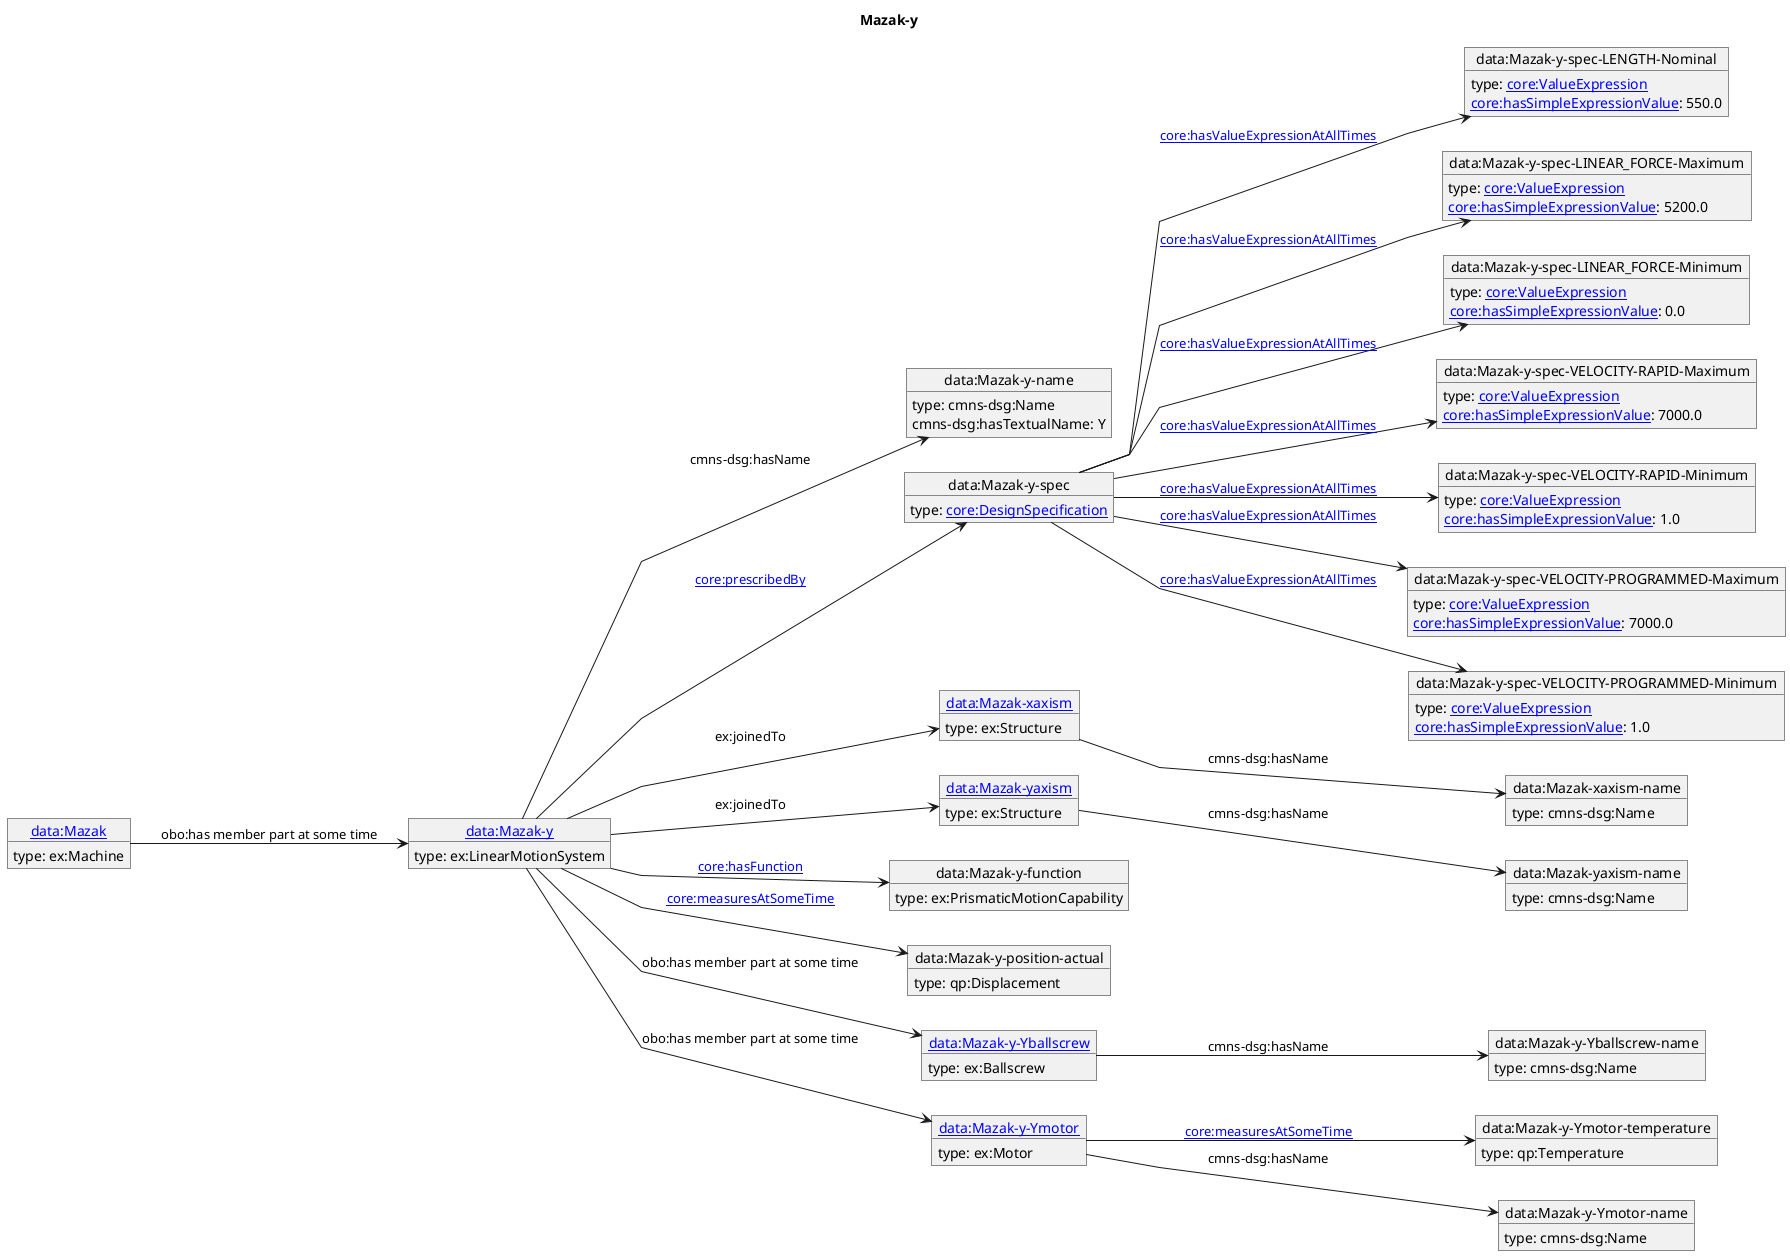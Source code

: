 @startuml
skinparam linetype polyline
left to right direction
title Mazak-y
object "[[./Mazak-y.html data:Mazak-y]]" as o1 {
 type: ex:LinearMotionSystem 
}
object "data:Mazak-y-name" as o2 {
 type: cmns-dsg:Name 
}
object "data:Mazak-y-spec" as o3 {
 type: [[https://spec.industrialontologies.org/ontology/core/Core/DesignSpecification core:DesignSpecification]] 
}
object "data:Mazak-y-spec-LENGTH-Nominal" as o4 {
 type: [[https://spec.industrialontologies.org/ontology/core/Core/ValueExpression core:ValueExpression]] 
}
object "data:Mazak-y-spec-LINEAR_FORCE-Maximum" as o5 {
 type: [[https://spec.industrialontologies.org/ontology/core/Core/ValueExpression core:ValueExpression]] 
}
object "data:Mazak-y-spec-LINEAR_FORCE-Minimum" as o6 {
 type: [[https://spec.industrialontologies.org/ontology/core/Core/ValueExpression core:ValueExpression]] 
}
object "data:Mazak-y-spec-VELOCITY-RAPID-Maximum" as o7 {
 type: [[https://spec.industrialontologies.org/ontology/core/Core/ValueExpression core:ValueExpression]] 
}
object "data:Mazak-y-spec-VELOCITY-RAPID-Minimum" as o8 {
 type: [[https://spec.industrialontologies.org/ontology/core/Core/ValueExpression core:ValueExpression]] 
}
object "data:Mazak-y-spec-VELOCITY-PROGRAMMED-Maximum" as o9 {
 type: [[https://spec.industrialontologies.org/ontology/core/Core/ValueExpression core:ValueExpression]] 
}
object "data:Mazak-y-spec-VELOCITY-PROGRAMMED-Minimum" as o10 {
 type: [[https://spec.industrialontologies.org/ontology/core/Core/ValueExpression core:ValueExpression]] 
}
object "[[./Mazak-xaxism.html data:Mazak-xaxism]]" as o11 {
 type: ex:Structure 
}
object "data:Mazak-xaxism-name" as o12 {
 type: cmns-dsg:Name 
}
object "[[./Mazak-yaxism.html data:Mazak-yaxism]]" as o13 {
 type: ex:Structure 
}
object "data:Mazak-yaxism-name" as o14 {
 type: cmns-dsg:Name 
}
object "data:Mazak-y-function" as o15 {
 type: ex:PrismaticMotionCapability 
}
object "data:Mazak-y-position-actual" as o16 {
 type: qp:Displacement 
}
object "[[./Mazak-y-Yballscrew.html data:Mazak-y-Yballscrew]]" as o17 {
 type: ex:Ballscrew 
}
object "data:Mazak-y-Yballscrew-name" as o18 {
 type: cmns-dsg:Name 
}
object "[[./Mazak-y-Ymotor.html data:Mazak-y-Ymotor]]" as o19 {
 type: ex:Motor 
}
object "data:Mazak-y-Ymotor-temperature" as o20 {
 type: qp:Temperature 
}
object "data:Mazak-y-Ymotor-name" as o21 {
 type: cmns-dsg:Name 
}
object "[[./Mazak.html data:Mazak]]" as o22 {
 type: ex:Machine 
}
o1 --> o2 : cmns-dsg:hasName
o2 : cmns-dsg:hasTextualName: Y
o1 --> o3 : [[https://spec.industrialontologies.org/ontology/core/Core/prescribedBy core:prescribedBy]]
o3 --> o4 : [[https://spec.industrialontologies.org/ontology/core/Core/hasValueExpressionAtAllTimes core:hasValueExpressionAtAllTimes]]
o4 : [[https://spec.industrialontologies.org/ontology/core/Core/hasSimpleExpressionValue core:hasSimpleExpressionValue]]: 550.0
o3 --> o5 : [[https://spec.industrialontologies.org/ontology/core/Core/hasValueExpressionAtAllTimes core:hasValueExpressionAtAllTimes]]
o5 : [[https://spec.industrialontologies.org/ontology/core/Core/hasSimpleExpressionValue core:hasSimpleExpressionValue]]: 5200.0
o3 --> o6 : [[https://spec.industrialontologies.org/ontology/core/Core/hasValueExpressionAtAllTimes core:hasValueExpressionAtAllTimes]]
o6 : [[https://spec.industrialontologies.org/ontology/core/Core/hasSimpleExpressionValue core:hasSimpleExpressionValue]]: 0.0
o3 --> o7 : [[https://spec.industrialontologies.org/ontology/core/Core/hasValueExpressionAtAllTimes core:hasValueExpressionAtAllTimes]]
o7 : [[https://spec.industrialontologies.org/ontology/core/Core/hasSimpleExpressionValue core:hasSimpleExpressionValue]]: 7000.0
o3 --> o8 : [[https://spec.industrialontologies.org/ontology/core/Core/hasValueExpressionAtAllTimes core:hasValueExpressionAtAllTimes]]
o8 : [[https://spec.industrialontologies.org/ontology/core/Core/hasSimpleExpressionValue core:hasSimpleExpressionValue]]: 1.0
o3 --> o9 : [[https://spec.industrialontologies.org/ontology/core/Core/hasValueExpressionAtAllTimes core:hasValueExpressionAtAllTimes]]
o9 : [[https://spec.industrialontologies.org/ontology/core/Core/hasSimpleExpressionValue core:hasSimpleExpressionValue]]: 7000.0
o3 --> o10 : [[https://spec.industrialontologies.org/ontology/core/Core/hasValueExpressionAtAllTimes core:hasValueExpressionAtAllTimes]]
o10 : [[https://spec.industrialontologies.org/ontology/core/Core/hasSimpleExpressionValue core:hasSimpleExpressionValue]]: 1.0
o1 --> o11 : ex:joinedTo
o11 --> o12 : cmns-dsg:hasName
o1 --> o13 : ex:joinedTo
o13 --> o14 : cmns-dsg:hasName
o1 --> o15 : [[https://spec.industrialontologies.org/ontology/core/Core/hasFunction core:hasFunction]]
o1 --> o16 : [[https://spec.industrialontologies.org/ontology/core/Core/measuresAtSomeTime core:measuresAtSomeTime]]
o1 --> o17 : obo:has member part at some time
o17 --> o18 : cmns-dsg:hasName
o1 --> o19 : obo:has member part at some time
o19 --> o20 : [[https://spec.industrialontologies.org/ontology/core/Core/measuresAtSomeTime core:measuresAtSomeTime]]
o19 --> o21 : cmns-dsg:hasName
o22 --> o1 : obo:has member part at some time
@enduml

